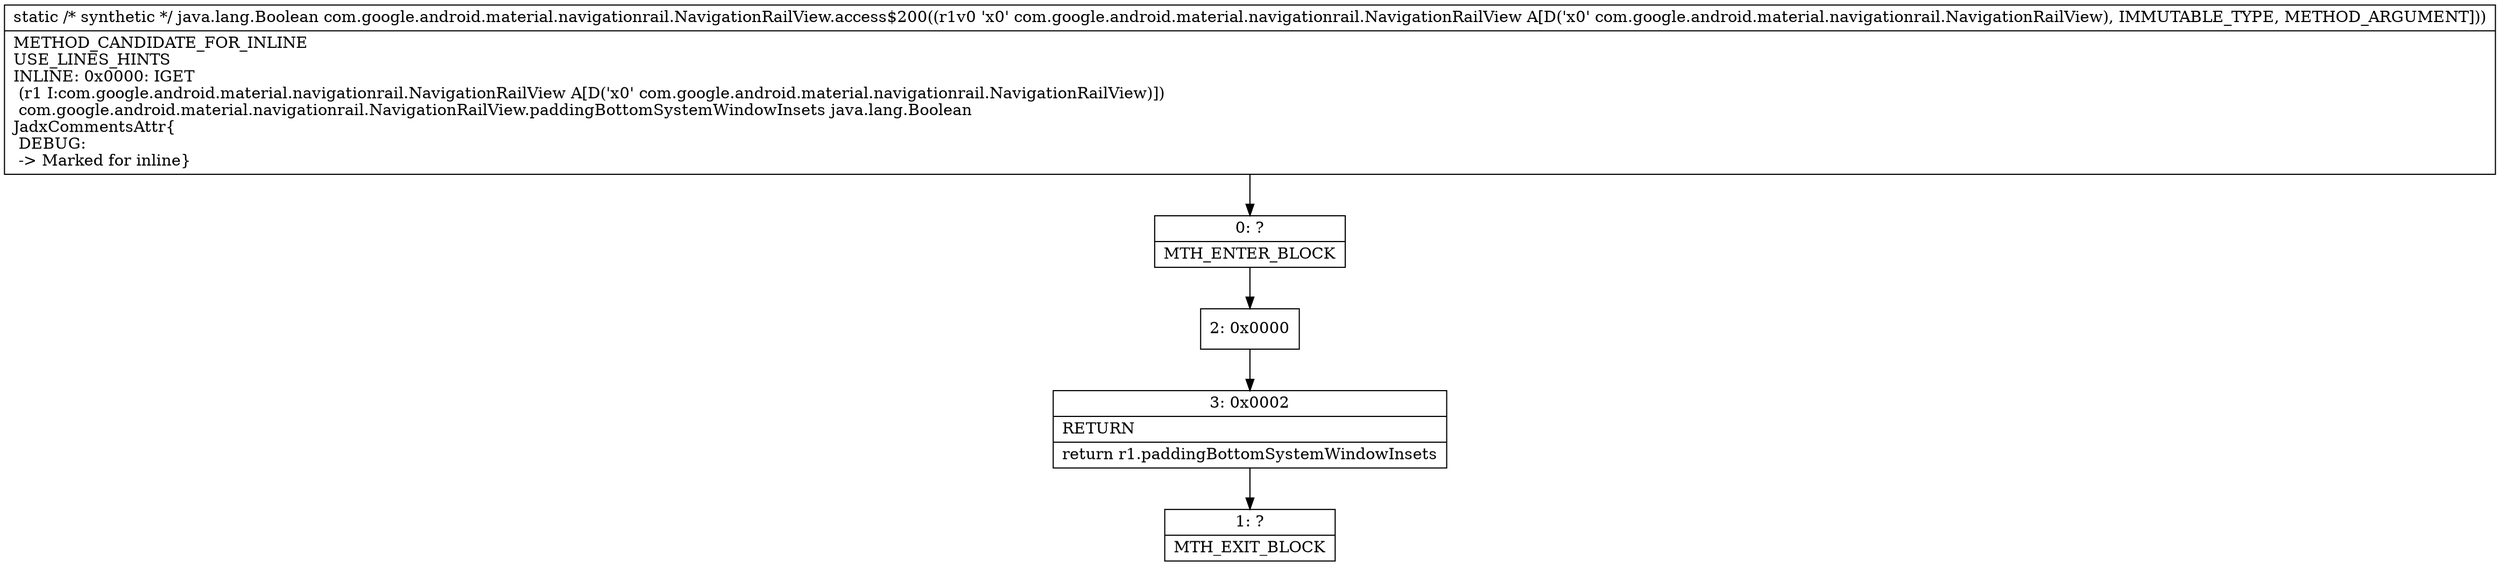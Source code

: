 digraph "CFG forcom.google.android.material.navigationrail.NavigationRailView.access$200(Lcom\/google\/android\/material\/navigationrail\/NavigationRailView;)Ljava\/lang\/Boolean;" {
Node_0 [shape=record,label="{0\:\ ?|MTH_ENTER_BLOCK\l}"];
Node_2 [shape=record,label="{2\:\ 0x0000}"];
Node_3 [shape=record,label="{3\:\ 0x0002|RETURN\l|return r1.paddingBottomSystemWindowInsets\l}"];
Node_1 [shape=record,label="{1\:\ ?|MTH_EXIT_BLOCK\l}"];
MethodNode[shape=record,label="{static \/* synthetic *\/ java.lang.Boolean com.google.android.material.navigationrail.NavigationRailView.access$200((r1v0 'x0' com.google.android.material.navigationrail.NavigationRailView A[D('x0' com.google.android.material.navigationrail.NavigationRailView), IMMUTABLE_TYPE, METHOD_ARGUMENT]))  | METHOD_CANDIDATE_FOR_INLINE\lUSE_LINES_HINTS\lINLINE: 0x0000: IGET  \l  (r1 I:com.google.android.material.navigationrail.NavigationRailView A[D('x0' com.google.android.material.navigationrail.NavigationRailView)])\l com.google.android.material.navigationrail.NavigationRailView.paddingBottomSystemWindowInsets java.lang.Boolean\lJadxCommentsAttr\{\l DEBUG: \l \-\> Marked for inline\}\l}"];
MethodNode -> Node_0;Node_0 -> Node_2;
Node_2 -> Node_3;
Node_3 -> Node_1;
}

